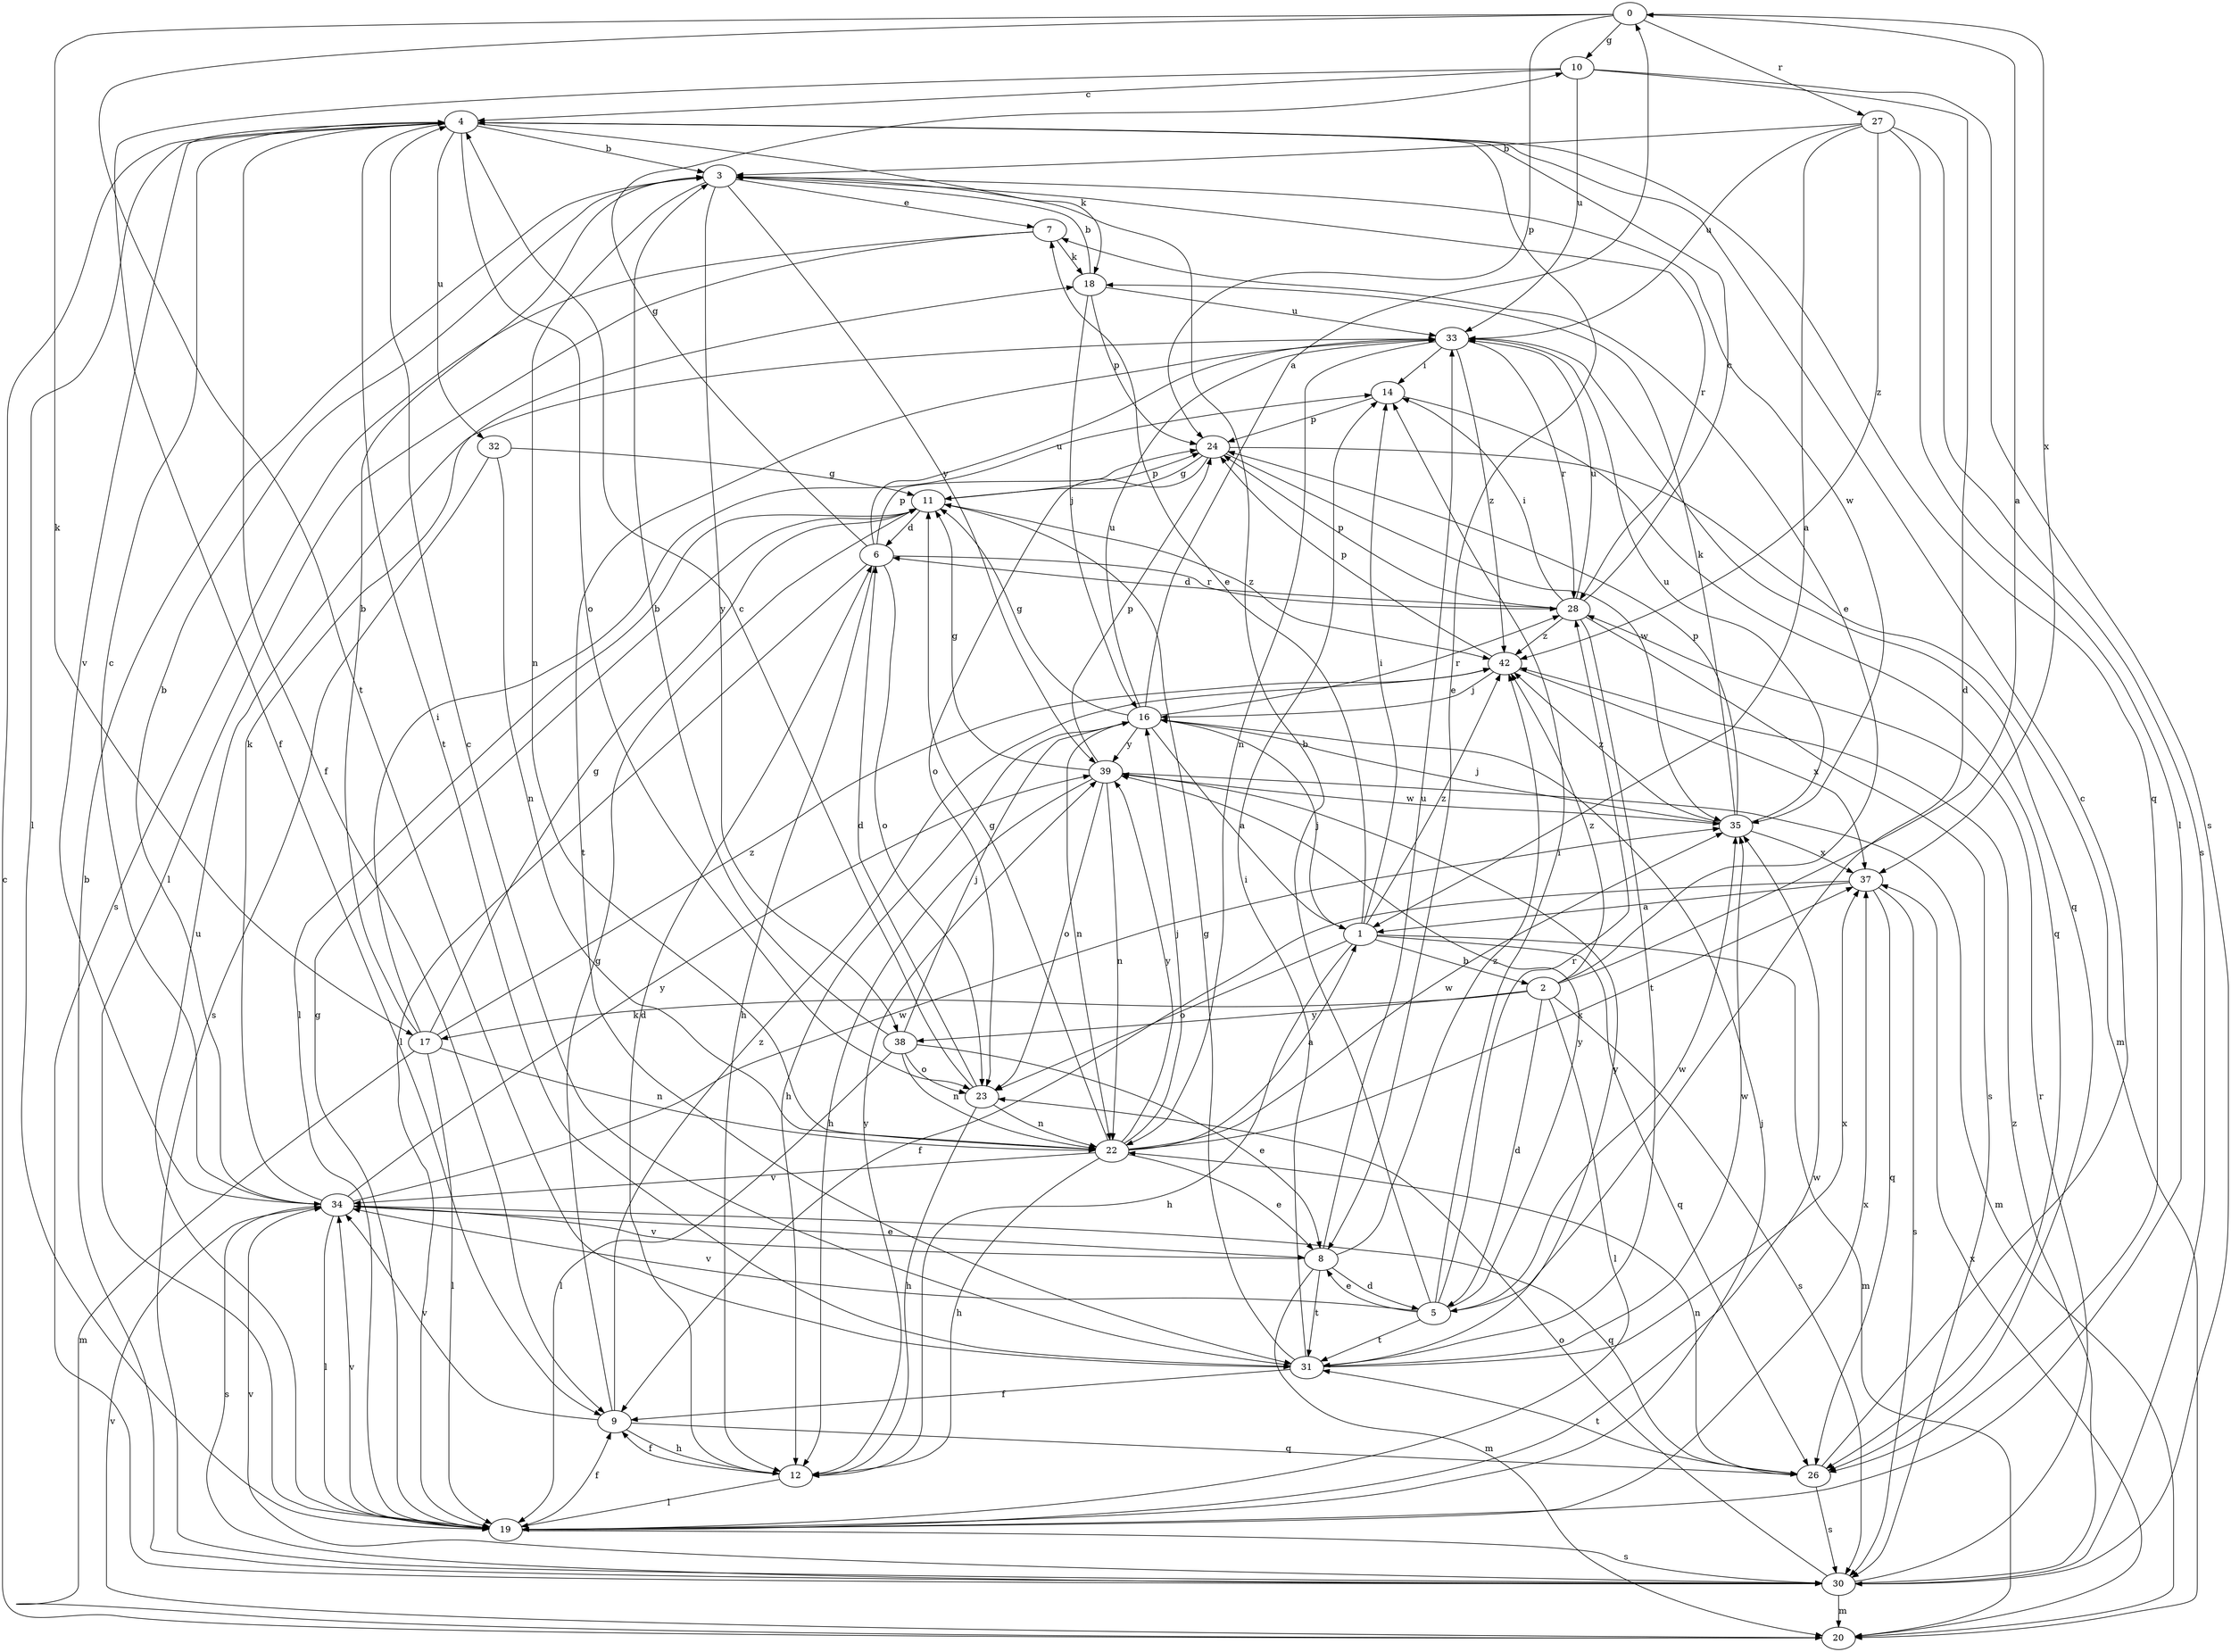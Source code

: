 strict digraph  {
0;
1;
2;
3;
4;
5;
6;
7;
8;
9;
10;
11;
12;
14;
16;
17;
18;
19;
20;
22;
23;
24;
26;
27;
28;
30;
31;
32;
33;
34;
35;
37;
38;
39;
42;
0 -> 10  [label=g];
0 -> 17  [label=k];
0 -> 24  [label=p];
0 -> 27  [label=r];
0 -> 31  [label=t];
0 -> 37  [label=x];
1 -> 2  [label=b];
1 -> 7  [label=e];
1 -> 12  [label=h];
1 -> 14  [label=i];
1 -> 16  [label=j];
1 -> 20  [label=m];
1 -> 23  [label=o];
1 -> 26  [label=q];
1 -> 42  [label=z];
2 -> 0  [label=a];
2 -> 5  [label=d];
2 -> 7  [label=e];
2 -> 17  [label=k];
2 -> 19  [label=l];
2 -> 30  [label=s];
2 -> 38  [label=y];
2 -> 42  [label=z];
3 -> 7  [label=e];
3 -> 22  [label=n];
3 -> 28  [label=r];
3 -> 35  [label=w];
3 -> 38  [label=y];
3 -> 39  [label=y];
4 -> 3  [label=b];
4 -> 8  [label=e];
4 -> 9  [label=f];
4 -> 18  [label=k];
4 -> 19  [label=l];
4 -> 23  [label=o];
4 -> 26  [label=q];
4 -> 31  [label=t];
4 -> 32  [label=u];
4 -> 34  [label=v];
5 -> 3  [label=b];
5 -> 8  [label=e];
5 -> 14  [label=i];
5 -> 28  [label=r];
5 -> 31  [label=t];
5 -> 34  [label=v];
5 -> 35  [label=w];
5 -> 39  [label=y];
6 -> 10  [label=g];
6 -> 12  [label=h];
6 -> 19  [label=l];
6 -> 23  [label=o];
6 -> 24  [label=p];
6 -> 28  [label=r];
6 -> 33  [label=u];
7 -> 18  [label=k];
7 -> 19  [label=l];
7 -> 30  [label=s];
8 -> 5  [label=d];
8 -> 20  [label=m];
8 -> 31  [label=t];
8 -> 33  [label=u];
8 -> 34  [label=v];
8 -> 42  [label=z];
9 -> 11  [label=g];
9 -> 12  [label=h];
9 -> 26  [label=q];
9 -> 34  [label=v];
9 -> 42  [label=z];
10 -> 4  [label=c];
10 -> 5  [label=d];
10 -> 9  [label=f];
10 -> 30  [label=s];
10 -> 33  [label=u];
11 -> 6  [label=d];
11 -> 19  [label=l];
11 -> 24  [label=p];
11 -> 42  [label=z];
12 -> 6  [label=d];
12 -> 9  [label=f];
12 -> 19  [label=l];
12 -> 39  [label=y];
14 -> 24  [label=p];
14 -> 26  [label=q];
16 -> 0  [label=a];
16 -> 1  [label=a];
16 -> 11  [label=g];
16 -> 12  [label=h];
16 -> 22  [label=n];
16 -> 28  [label=r];
16 -> 33  [label=u];
16 -> 39  [label=y];
17 -> 3  [label=b];
17 -> 11  [label=g];
17 -> 14  [label=i];
17 -> 19  [label=l];
17 -> 20  [label=m];
17 -> 22  [label=n];
17 -> 42  [label=z];
18 -> 3  [label=b];
18 -> 16  [label=j];
18 -> 24  [label=p];
18 -> 33  [label=u];
19 -> 9  [label=f];
19 -> 11  [label=g];
19 -> 16  [label=j];
19 -> 30  [label=s];
19 -> 33  [label=u];
19 -> 34  [label=v];
19 -> 35  [label=w];
19 -> 37  [label=x];
20 -> 4  [label=c];
20 -> 34  [label=v];
20 -> 37  [label=x];
22 -> 1  [label=a];
22 -> 8  [label=e];
22 -> 11  [label=g];
22 -> 12  [label=h];
22 -> 16  [label=j];
22 -> 34  [label=v];
22 -> 35  [label=w];
22 -> 37  [label=x];
22 -> 39  [label=y];
23 -> 4  [label=c];
23 -> 6  [label=d];
23 -> 12  [label=h];
23 -> 22  [label=n];
24 -> 11  [label=g];
24 -> 20  [label=m];
24 -> 23  [label=o];
24 -> 35  [label=w];
26 -> 4  [label=c];
26 -> 22  [label=n];
26 -> 30  [label=s];
26 -> 31  [label=t];
27 -> 1  [label=a];
27 -> 3  [label=b];
27 -> 19  [label=l];
27 -> 30  [label=s];
27 -> 33  [label=u];
27 -> 42  [label=z];
28 -> 4  [label=c];
28 -> 6  [label=d];
28 -> 14  [label=i];
28 -> 24  [label=p];
28 -> 30  [label=s];
28 -> 31  [label=t];
28 -> 33  [label=u];
28 -> 42  [label=z];
30 -> 3  [label=b];
30 -> 20  [label=m];
30 -> 23  [label=o];
30 -> 28  [label=r];
30 -> 34  [label=v];
30 -> 42  [label=z];
31 -> 4  [label=c];
31 -> 9  [label=f];
31 -> 11  [label=g];
31 -> 14  [label=i];
31 -> 35  [label=w];
31 -> 37  [label=x];
31 -> 39  [label=y];
32 -> 11  [label=g];
32 -> 22  [label=n];
32 -> 30  [label=s];
33 -> 14  [label=i];
33 -> 22  [label=n];
33 -> 26  [label=q];
33 -> 28  [label=r];
33 -> 31  [label=t];
33 -> 42  [label=z];
34 -> 3  [label=b];
34 -> 4  [label=c];
34 -> 8  [label=e];
34 -> 18  [label=k];
34 -> 19  [label=l];
34 -> 26  [label=q];
34 -> 30  [label=s];
34 -> 35  [label=w];
34 -> 39  [label=y];
35 -> 16  [label=j];
35 -> 18  [label=k];
35 -> 24  [label=p];
35 -> 33  [label=u];
35 -> 37  [label=x];
35 -> 42  [label=z];
37 -> 1  [label=a];
37 -> 9  [label=f];
37 -> 26  [label=q];
37 -> 30  [label=s];
38 -> 3  [label=b];
38 -> 8  [label=e];
38 -> 16  [label=j];
38 -> 19  [label=l];
38 -> 22  [label=n];
38 -> 23  [label=o];
39 -> 11  [label=g];
39 -> 12  [label=h];
39 -> 20  [label=m];
39 -> 22  [label=n];
39 -> 23  [label=o];
39 -> 24  [label=p];
39 -> 35  [label=w];
42 -> 16  [label=j];
42 -> 24  [label=p];
42 -> 37  [label=x];
}
